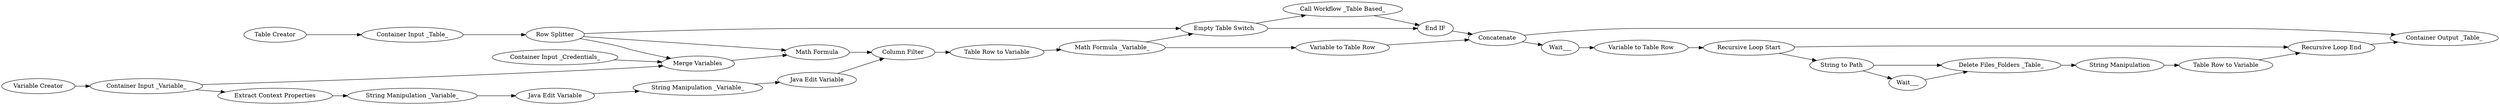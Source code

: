 digraph {
	"-4275398486143211411_68" [label=Wait___]
	"7571380502721091031_6" [label="Math Formula _Variable_"]
	"7571380502721091031_80" [label="Table Row to Variable"]
	"-4275398486143211411_82" [label="String to Path"]
	"3292683913331380841_37" [label="String Manipulation _Variable_"]
	"7571380502721091031_40" [label=Concatenate]
	"7571380502721091031_5" [label="Math Formula"]
	"7571380502721091031_8" [label="Column Filter"]
	"3292683913331380841_43" [label="Extract Context Properties"]
	"-4275398486143211411_81" [label="Delete Files_Folders _Table_"]
	"3292683913331380841_33" [label="Java Edit Variable"]
	"7571380502721091031_84" [label="Table Creator"]
	"7571380502721091031_3" [label="Row Splitter"]
	"-4275398486143211411_77" [label="String Manipulation"]
	"7571380502721091031_82" [label="Merge Variables"]
	"-4275398486143211411_72" [label="Recursive Loop Start"]
	"-4275398486143211411_73" [label="Recursive Loop End"]
	"7571380502721091031_86" [label="Container Input _Credentials_"]
	"7571380502721091031_2" [label="Container Output _Table_"]
	"7571380502721091031_83" [label="Container Input _Variable_"]
	"-4275398486143211411_79" [label="Variable to Table Row"]
	"7571380502721091031_1" [label="Container Input _Table_"]
	"7571380502721091031_81" [label="Variable to Table Row"]
	"7571380502721091031_85" [label="Variable Creator"]
	"7571380502721091031_87" [label="Call Workflow _Table Based_"]
	"3292683913331380841_42" [label="Java Edit Variable"]
	"3292683913331380841_32" [label="String Manipulation _Variable_"]
	"7571380502721091031_41" [label="End IF"]
	"-4275398486143211411_78" [label=Wait___]
	"7571380502721091031_36" [label="Empty Table Switch"]
	"-4275398486143211411_83" [label="Table Row to Variable"]
	"7571380502721091031_86" -> "7571380502721091031_82"
	"7571380502721091031_40" -> "7571380502721091031_2"
	"3292683913331380841_37" -> "3292683913331380841_33"
	"7571380502721091031_87" -> "7571380502721091031_41"
	"3292683913331380841_33" -> "7571380502721091031_8"
	"-4275398486143211411_81" -> "-4275398486143211411_77"
	"7571380502721091031_83" -> "3292683913331380841_43"
	"7571380502721091031_85" -> "7571380502721091031_83"
	"7571380502721091031_40" -> "-4275398486143211411_68"
	"-4275398486143211411_79" -> "-4275398486143211411_72"
	"7571380502721091031_6" -> "7571380502721091031_81"
	"7571380502721091031_80" -> "7571380502721091031_6"
	"7571380502721091031_3" -> "7571380502721091031_36"
	"7571380502721091031_81" -> "7571380502721091031_40"
	"-4275398486143211411_68" -> "-4275398486143211411_79"
	"-4275398486143211411_77" -> "-4275398486143211411_83"
	"7571380502721091031_83" -> "7571380502721091031_82"
	"-4275398486143211411_82" -> "-4275398486143211411_81"
	"7571380502721091031_36" -> "7571380502721091031_87"
	"7571380502721091031_41" -> "7571380502721091031_40"
	"7571380502721091031_1" -> "7571380502721091031_3"
	"-4275398486143211411_72" -> "-4275398486143211411_73"
	"7571380502721091031_8" -> "7571380502721091031_80"
	"3292683913331380841_42" -> "3292683913331380841_37"
	"7571380502721091031_3" -> "7571380502721091031_82"
	"7571380502721091031_6" -> "7571380502721091031_36"
	"3292683913331380841_32" -> "3292683913331380841_42"
	"-4275398486143211411_73" -> "7571380502721091031_2"
	"-4275398486143211411_82" -> "-4275398486143211411_78"
	"7571380502721091031_82" -> "7571380502721091031_5"
	"-4275398486143211411_78" -> "-4275398486143211411_81"
	"3292683913331380841_43" -> "3292683913331380841_32"
	"-4275398486143211411_83" -> "-4275398486143211411_73"
	"7571380502721091031_3" -> "7571380502721091031_5"
	"7571380502721091031_5" -> "7571380502721091031_8"
	"7571380502721091031_36" -> "7571380502721091031_41"
	"7571380502721091031_84" -> "7571380502721091031_1"
	"-4275398486143211411_72" -> "-4275398486143211411_82"
	rankdir=LR
}
